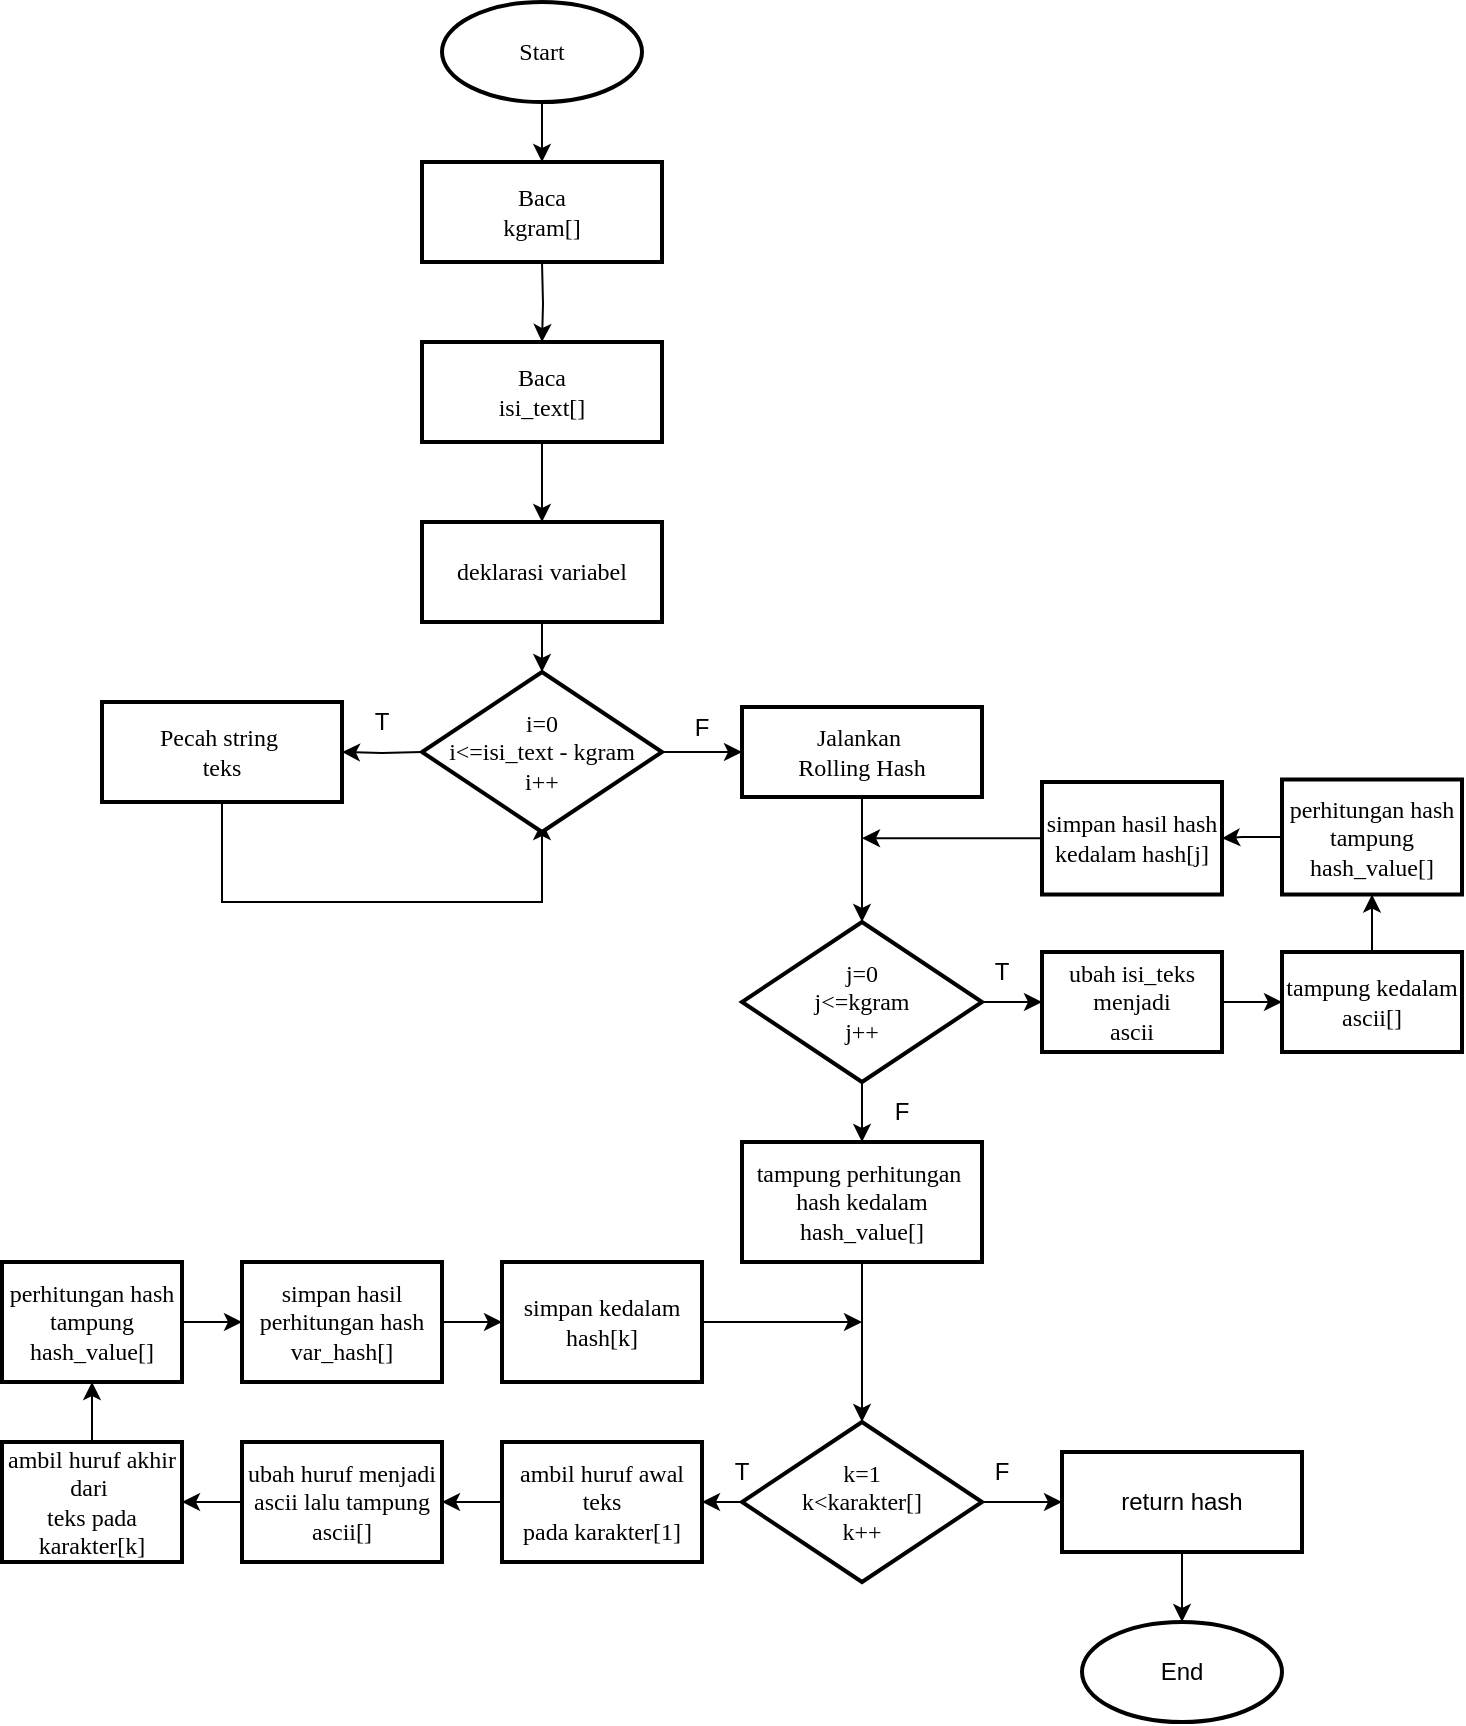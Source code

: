 <mxfile version="14.1.8" type="device"><diagram id="Ch5Ujx6p3qsq7q64Vn00" name="Page-1"><mxGraphModel dx="1846" dy="492" grid="1" gridSize="10" guides="1" tooltips="1" connect="1" arrows="1" fold="1" page="1" pageScale="1" pageWidth="827" pageHeight="1169" math="0" shadow="0"><root><mxCell id="0"/><mxCell id="1" parent="0"/><mxCell id="m_Qv7OrIRgCDmUikqBla-3" value="" style="edgeStyle=orthogonalEdgeStyle;rounded=0;orthogonalLoop=1;jettySize=auto;html=1;" parent="1" source="m_Qv7OrIRgCDmUikqBla-1" target="m_Qv7OrIRgCDmUikqBla-2" edge="1"><mxGeometry relative="1" as="geometry"/></mxCell><mxCell id="m_Qv7OrIRgCDmUikqBla-1" value="&lt;font face=&quot;Times New Roman&quot;&gt;Start&lt;br&gt;&lt;/font&gt;" style="strokeWidth=2;html=1;shape=mxgraph.flowchart.start_1;whiteSpace=wrap;" parent="1" vertex="1"><mxGeometry x="220" y="40" width="100" height="50" as="geometry"/></mxCell><mxCell id="m_Qv7OrIRgCDmUikqBla-2" value="&lt;font face=&quot;Times New Roman&quot;&gt;Baca&lt;br&gt;kgram[]&lt;br&gt;&lt;/font&gt;" style="whiteSpace=wrap;html=1;strokeWidth=2;" parent="1" vertex="1"><mxGeometry x="210" y="120" width="120" height="50" as="geometry"/></mxCell><mxCell id="m_Qv7OrIRgCDmUikqBla-24" value="" style="edgeStyle=orthogonalEdgeStyle;rounded=0;orthogonalLoop=1;jettySize=auto;html=1;" parent="1" target="m_Qv7OrIRgCDmUikqBla-23" edge="1"><mxGeometry relative="1" as="geometry"><mxPoint x="270" y="170" as="sourcePoint"/></mxGeometry></mxCell><mxCell id="m_Qv7OrIRgCDmUikqBla-26" value="" style="edgeStyle=orthogonalEdgeStyle;rounded=0;orthogonalLoop=1;jettySize=auto;html=1;" parent="1" source="m_Qv7OrIRgCDmUikqBla-23" target="m_Qv7OrIRgCDmUikqBla-25" edge="1"><mxGeometry relative="1" as="geometry"/></mxCell><mxCell id="m_Qv7OrIRgCDmUikqBla-23" value="&lt;font face=&quot;Times New Roman&quot;&gt;Baca&lt;br&gt;isi_text[]&lt;br&gt;&lt;/font&gt;" style="whiteSpace=wrap;html=1;strokeWidth=2;" parent="1" vertex="1"><mxGeometry x="210" y="210" width="120" height="50" as="geometry"/></mxCell><mxCell id="m_Qv7OrIRgCDmUikqBla-32" value="" style="edgeStyle=orthogonalEdgeStyle;rounded=0;orthogonalLoop=1;jettySize=auto;html=1;" parent="1" source="m_Qv7OrIRgCDmUikqBla-25" target="m_Qv7OrIRgCDmUikqBla-31" edge="1"><mxGeometry relative="1" as="geometry"/></mxCell><mxCell id="m_Qv7OrIRgCDmUikqBla-25" value="&lt;font face=&quot;Times New Roman&quot;&gt;deklarasi variabel&lt;br&gt;&lt;/font&gt;" style="whiteSpace=wrap;html=1;strokeWidth=2;" parent="1" vertex="1"><mxGeometry x="210" y="300" width="120" height="50" as="geometry"/></mxCell><mxCell id="m_Qv7OrIRgCDmUikqBla-30" value="" style="edgeStyle=orthogonalEdgeStyle;rounded=0;orthogonalLoop=1;jettySize=auto;html=1;" parent="1" target="m_Qv7OrIRgCDmUikqBla-29" edge="1"><mxGeometry relative="1" as="geometry"><mxPoint x="210" y="415" as="sourcePoint"/></mxGeometry></mxCell><mxCell id="m_Qv7OrIRgCDmUikqBla-33" style="edgeStyle=orthogonalEdgeStyle;rounded=0;orthogonalLoop=1;jettySize=auto;html=1;" parent="1" source="m_Qv7OrIRgCDmUikqBla-29" edge="1"><mxGeometry relative="1" as="geometry"><mxPoint x="270" y="450" as="targetPoint"/><Array as="points"><mxPoint x="110" y="490"/><mxPoint x="270" y="490"/></Array></mxGeometry></mxCell><mxCell id="m_Qv7OrIRgCDmUikqBla-29" value="&lt;font face=&quot;Times New Roman&quot;&gt;Pecah string&amp;nbsp;&lt;br&gt;teks&lt;br&gt;&lt;/font&gt;" style="whiteSpace=wrap;html=1;strokeWidth=2;" parent="1" vertex="1"><mxGeometry x="50" y="390" width="120" height="50" as="geometry"/></mxCell><mxCell id="m_Qv7OrIRgCDmUikqBla-37" value="" style="edgeStyle=orthogonalEdgeStyle;rounded=0;orthogonalLoop=1;jettySize=auto;html=1;" parent="1" source="m_Qv7OrIRgCDmUikqBla-31" target="m_Qv7OrIRgCDmUikqBla-36" edge="1"><mxGeometry relative="1" as="geometry"/></mxCell><mxCell id="m_Qv7OrIRgCDmUikqBla-31" value="&lt;font face=&quot;Times New Roman&quot;&gt;i=0&lt;br&gt;i&amp;lt;=isi_text - kgram&lt;br&gt;i++&lt;br&gt;&lt;/font&gt;" style="rhombus;whiteSpace=wrap;html=1;strokeWidth=2;" parent="1" vertex="1"><mxGeometry x="210" y="375" width="120" height="80" as="geometry"/></mxCell><mxCell id="m_Qv7OrIRgCDmUikqBla-34" value="T" style="text;html=1;strokeColor=none;fillColor=none;align=center;verticalAlign=middle;whiteSpace=wrap;rounded=0;" parent="1" vertex="1"><mxGeometry x="170" y="390" width="40" height="20" as="geometry"/></mxCell><mxCell id="m_Qv7OrIRgCDmUikqBla-42" value="" style="edgeStyle=orthogonalEdgeStyle;rounded=0;orthogonalLoop=1;jettySize=auto;html=1;" parent="1" source="m_Qv7OrIRgCDmUikqBla-36" target="m_Qv7OrIRgCDmUikqBla-41" edge="1"><mxGeometry relative="1" as="geometry"/></mxCell><mxCell id="m_Qv7OrIRgCDmUikqBla-36" value="&lt;font face=&quot;Times New Roman&quot;&gt;Jalankan&amp;nbsp;&lt;br&gt;Rolling Hash&lt;/font&gt;" style="whiteSpace=wrap;html=1;strokeWidth=2;" parent="1" vertex="1"><mxGeometry x="370" y="392.5" width="120" height="45" as="geometry"/></mxCell><mxCell id="m_Qv7OrIRgCDmUikqBla-38" value="F" style="text;html=1;strokeColor=none;fillColor=none;align=center;verticalAlign=middle;whiteSpace=wrap;rounded=0;" parent="1" vertex="1"><mxGeometry x="330" y="392.5" width="40" height="20" as="geometry"/></mxCell><mxCell id="m_Qv7OrIRgCDmUikqBla-44" value="" style="edgeStyle=orthogonalEdgeStyle;rounded=0;orthogonalLoop=1;jettySize=auto;html=1;" parent="1" source="m_Qv7OrIRgCDmUikqBla-41" target="m_Qv7OrIRgCDmUikqBla-43" edge="1"><mxGeometry relative="1" as="geometry"/></mxCell><mxCell id="m_Qv7OrIRgCDmUikqBla-54" value="" style="edgeStyle=orthogonalEdgeStyle;rounded=0;orthogonalLoop=1;jettySize=auto;html=1;" parent="1" source="m_Qv7OrIRgCDmUikqBla-41" target="m_Qv7OrIRgCDmUikqBla-53" edge="1"><mxGeometry relative="1" as="geometry"/></mxCell><mxCell id="m_Qv7OrIRgCDmUikqBla-41" value="&lt;font face=&quot;Times New Roman&quot;&gt;j=0&lt;br&gt;j&amp;lt;=kgram&lt;br&gt;j++&lt;/font&gt;" style="rhombus;whiteSpace=wrap;html=1;strokeWidth=2;" parent="1" vertex="1"><mxGeometry x="370" y="500" width="120" height="80" as="geometry"/></mxCell><mxCell id="m_Qv7OrIRgCDmUikqBla-47" value="" style="edgeStyle=orthogonalEdgeStyle;rounded=0;orthogonalLoop=1;jettySize=auto;html=1;" parent="1" source="m_Qv7OrIRgCDmUikqBla-43" target="m_Qv7OrIRgCDmUikqBla-46" edge="1"><mxGeometry relative="1" as="geometry"/></mxCell><mxCell id="m_Qv7OrIRgCDmUikqBla-43" value="&lt;font face=&quot;Times New Roman&quot;&gt;ubah isi_teks menjadi&lt;br&gt;ascii&lt;br&gt;&lt;/font&gt;" style="whiteSpace=wrap;html=1;strokeWidth=2;" parent="1" vertex="1"><mxGeometry x="520" y="515" width="90" height="50" as="geometry"/></mxCell><mxCell id="m_Qv7OrIRgCDmUikqBla-45" value="T" style="text;html=1;strokeColor=none;fillColor=none;align=center;verticalAlign=middle;whiteSpace=wrap;rounded=0;" parent="1" vertex="1"><mxGeometry x="480" y="515" width="40" height="20" as="geometry"/></mxCell><mxCell id="m_Qv7OrIRgCDmUikqBla-49" value="" style="edgeStyle=orthogonalEdgeStyle;rounded=0;orthogonalLoop=1;jettySize=auto;html=1;" parent="1" source="m_Qv7OrIRgCDmUikqBla-46" target="m_Qv7OrIRgCDmUikqBla-48" edge="1"><mxGeometry relative="1" as="geometry"/></mxCell><mxCell id="m_Qv7OrIRgCDmUikqBla-46" value="&lt;font face=&quot;Times New Roman&quot;&gt;tampung kedalam&lt;br&gt;ascii[]&lt;/font&gt;" style="whiteSpace=wrap;html=1;strokeWidth=2;" parent="1" vertex="1"><mxGeometry x="640" y="515" width="90" height="50" as="geometry"/></mxCell><mxCell id="m_Qv7OrIRgCDmUikqBla-51" value="" style="edgeStyle=orthogonalEdgeStyle;rounded=0;orthogonalLoop=1;jettySize=auto;html=1;" parent="1" source="m_Qv7OrIRgCDmUikqBla-48" target="m_Qv7OrIRgCDmUikqBla-50" edge="1"><mxGeometry relative="1" as="geometry"/></mxCell><mxCell id="m_Qv7OrIRgCDmUikqBla-48" value="&lt;font face=&quot;Times New Roman&quot;&gt;perhitungan hash&lt;br&gt;tampung&lt;br&gt;hash_value[]&lt;/font&gt;" style="whiteSpace=wrap;html=1;strokeWidth=2;" parent="1" vertex="1"><mxGeometry x="640" y="428.75" width="90" height="57.5" as="geometry"/></mxCell><mxCell id="m_Qv7OrIRgCDmUikqBla-68" style="edgeStyle=orthogonalEdgeStyle;rounded=0;orthogonalLoop=1;jettySize=auto;html=1;" parent="1" source="m_Qv7OrIRgCDmUikqBla-50" edge="1"><mxGeometry relative="1" as="geometry"><mxPoint x="430" y="458.125" as="targetPoint"/></mxGeometry></mxCell><mxCell id="m_Qv7OrIRgCDmUikqBla-50" value="&lt;font face=&quot;Times New Roman&quot;&gt;simpan hasil hash&lt;br&gt;kedalam hash[j]&lt;/font&gt;" style="whiteSpace=wrap;html=1;strokeWidth=2;" parent="1" vertex="1"><mxGeometry x="520" y="430" width="90" height="56.25" as="geometry"/></mxCell><mxCell id="m_Qv7OrIRgCDmUikqBla-57" value="" style="edgeStyle=orthogonalEdgeStyle;rounded=0;orthogonalLoop=1;jettySize=auto;html=1;" parent="1" source="m_Qv7OrIRgCDmUikqBla-53" target="m_Qv7OrIRgCDmUikqBla-56" edge="1"><mxGeometry relative="1" as="geometry"/></mxCell><mxCell id="m_Qv7OrIRgCDmUikqBla-53" value="&lt;font face=&quot;Times New Roman&quot;&gt;tampung perhitungan&amp;nbsp;&lt;br&gt;hash kedalam&lt;br&gt;hash_value[]&lt;/font&gt;" style="whiteSpace=wrap;html=1;strokeWidth=2;" parent="1" vertex="1"><mxGeometry x="370" y="610" width="120" height="60" as="geometry"/></mxCell><mxCell id="m_Qv7OrIRgCDmUikqBla-55" value="F" style="text;html=1;strokeColor=none;fillColor=none;align=center;verticalAlign=middle;whiteSpace=wrap;rounded=0;" parent="1" vertex="1"><mxGeometry x="430" y="585" width="40" height="20" as="geometry"/></mxCell><mxCell id="m_Qv7OrIRgCDmUikqBla-59" value="" style="edgeStyle=orthogonalEdgeStyle;rounded=0;orthogonalLoop=1;jettySize=auto;html=1;" parent="1" source="m_Qv7OrIRgCDmUikqBla-56" target="m_Qv7OrIRgCDmUikqBla-58" edge="1"><mxGeometry relative="1" as="geometry"/></mxCell><mxCell id="m_Qv7OrIRgCDmUikqBla-75" value="" style="edgeStyle=orthogonalEdgeStyle;rounded=0;orthogonalLoop=1;jettySize=auto;html=1;" parent="1" source="m_Qv7OrIRgCDmUikqBla-56" target="m_Qv7OrIRgCDmUikqBla-74" edge="1"><mxGeometry relative="1" as="geometry"/></mxCell><mxCell id="m_Qv7OrIRgCDmUikqBla-56" value="&lt;font face=&quot;Times New Roman&quot;&gt;k=1&lt;br&gt;k&amp;lt;karakter[]&lt;br&gt;k++&lt;/font&gt;" style="rhombus;whiteSpace=wrap;html=1;strokeWidth=2;" parent="1" vertex="1"><mxGeometry x="370" y="750" width="120" height="80" as="geometry"/></mxCell><mxCell id="m_Qv7OrIRgCDmUikqBla-61" value="" style="edgeStyle=orthogonalEdgeStyle;rounded=0;orthogonalLoop=1;jettySize=auto;html=1;" parent="1" source="m_Qv7OrIRgCDmUikqBla-58" target="m_Qv7OrIRgCDmUikqBla-60" edge="1"><mxGeometry relative="1" as="geometry"/></mxCell><mxCell id="m_Qv7OrIRgCDmUikqBla-58" value="&lt;font face=&quot;Times New Roman&quot;&gt;ambil huruf awal teks&lt;br&gt;pada karakter[1]&lt;/font&gt;" style="whiteSpace=wrap;html=1;strokeWidth=2;" parent="1" vertex="1"><mxGeometry x="250" y="760" width="100" height="60" as="geometry"/></mxCell><mxCell id="m_Qv7OrIRgCDmUikqBla-65" value="" style="edgeStyle=orthogonalEdgeStyle;rounded=0;orthogonalLoop=1;jettySize=auto;html=1;" parent="1" source="m_Qv7OrIRgCDmUikqBla-60" target="m_Qv7OrIRgCDmUikqBla-64" edge="1"><mxGeometry relative="1" as="geometry"/></mxCell><mxCell id="m_Qv7OrIRgCDmUikqBla-60" value="&lt;font face=&quot;Times New Roman&quot;&gt;ubah huruf menjadi&lt;br&gt;ascii lalu tampung&lt;br&gt;ascii[]&lt;/font&gt;" style="whiteSpace=wrap;html=1;strokeWidth=2;" parent="1" vertex="1"><mxGeometry x="120" y="760" width="100" height="60" as="geometry"/></mxCell><mxCell id="m_Qv7OrIRgCDmUikqBla-62" value="T" style="text;html=1;strokeColor=none;fillColor=none;align=center;verticalAlign=middle;whiteSpace=wrap;rounded=0;" parent="1" vertex="1"><mxGeometry x="350" y="765" width="40" height="20" as="geometry"/></mxCell><mxCell id="m_Qv7OrIRgCDmUikqBla-67" value="" style="edgeStyle=orthogonalEdgeStyle;rounded=0;orthogonalLoop=1;jettySize=auto;html=1;" parent="1" source="m_Qv7OrIRgCDmUikqBla-64" target="m_Qv7OrIRgCDmUikqBla-66" edge="1"><mxGeometry relative="1" as="geometry"/></mxCell><mxCell id="m_Qv7OrIRgCDmUikqBla-64" value="&lt;font face=&quot;Times New Roman&quot;&gt;ambil huruf akhir dari&amp;nbsp;&lt;br&gt;teks pada karakter[k]&lt;/font&gt;" style="whiteSpace=wrap;html=1;strokeWidth=2;" parent="1" vertex="1"><mxGeometry y="760" width="90" height="60" as="geometry"/></mxCell><mxCell id="m_Qv7OrIRgCDmUikqBla-70" value="" style="edgeStyle=orthogonalEdgeStyle;rounded=0;orthogonalLoop=1;jettySize=auto;html=1;" parent="1" source="m_Qv7OrIRgCDmUikqBla-66" target="m_Qv7OrIRgCDmUikqBla-69" edge="1"><mxGeometry relative="1" as="geometry"/></mxCell><mxCell id="m_Qv7OrIRgCDmUikqBla-66" value="&lt;font face=&quot;Times New Roman&quot;&gt;perhitungan hash&lt;br&gt;tampung&lt;br&gt;hash_value[]&lt;/font&gt;" style="whiteSpace=wrap;html=1;strokeWidth=2;" parent="1" vertex="1"><mxGeometry y="670" width="90" height="60" as="geometry"/></mxCell><mxCell id="m_Qv7OrIRgCDmUikqBla-72" value="" style="edgeStyle=orthogonalEdgeStyle;rounded=0;orthogonalLoop=1;jettySize=auto;html=1;" parent="1" source="m_Qv7OrIRgCDmUikqBla-69" target="m_Qv7OrIRgCDmUikqBla-71" edge="1"><mxGeometry relative="1" as="geometry"/></mxCell><mxCell id="m_Qv7OrIRgCDmUikqBla-69" value="&lt;font face=&quot;Times New Roman&quot;&gt;simpan hasil perhitungan hash&lt;br&gt;var_hash[]&lt;/font&gt;" style="whiteSpace=wrap;html=1;strokeWidth=2;" parent="1" vertex="1"><mxGeometry x="120" y="670" width="100" height="60" as="geometry"/></mxCell><mxCell id="m_Qv7OrIRgCDmUikqBla-73" style="edgeStyle=orthogonalEdgeStyle;rounded=0;orthogonalLoop=1;jettySize=auto;html=1;" parent="1" source="m_Qv7OrIRgCDmUikqBla-71" edge="1"><mxGeometry relative="1" as="geometry"><mxPoint x="430" y="700" as="targetPoint"/></mxGeometry></mxCell><mxCell id="m_Qv7OrIRgCDmUikqBla-71" value="&lt;font face=&quot;Times New Roman&quot;&gt;simpan kedalam&lt;br&gt;hash[k]&lt;/font&gt;" style="whiteSpace=wrap;html=1;strokeWidth=2;" parent="1" vertex="1"><mxGeometry x="250" y="670" width="100" height="60" as="geometry"/></mxCell><mxCell id="m_Qv7OrIRgCDmUikqBla-80" style="edgeStyle=orthogonalEdgeStyle;rounded=0;orthogonalLoop=1;jettySize=auto;html=1;entryX=0.5;entryY=0;entryDx=0;entryDy=0;entryPerimeter=0;" parent="1" source="m_Qv7OrIRgCDmUikqBla-74" target="m_Qv7OrIRgCDmUikqBla-79" edge="1"><mxGeometry relative="1" as="geometry"/></mxCell><mxCell id="m_Qv7OrIRgCDmUikqBla-74" value="return hash" style="whiteSpace=wrap;html=1;strokeWidth=2;" parent="1" vertex="1"><mxGeometry x="530" y="765" width="120" height="50" as="geometry"/></mxCell><mxCell id="m_Qv7OrIRgCDmUikqBla-78" value="F" style="text;html=1;strokeColor=none;fillColor=none;align=center;verticalAlign=middle;whiteSpace=wrap;rounded=0;" parent="1" vertex="1"><mxGeometry x="480" y="765" width="40" height="20" as="geometry"/></mxCell><mxCell id="m_Qv7OrIRgCDmUikqBla-79" value="End" style="strokeWidth=2;html=1;shape=mxgraph.flowchart.start_1;whiteSpace=wrap;" parent="1" vertex="1"><mxGeometry x="540" y="850" width="100" height="50" as="geometry"/></mxCell></root></mxGraphModel></diagram></mxfile>
